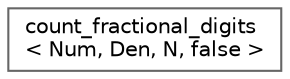 digraph "类继承关系图"
{
 // LATEX_PDF_SIZE
  bgcolor="transparent";
  edge [fontname=Helvetica,fontsize=10,labelfontname=Helvetica,labelfontsize=10];
  node [fontname=Helvetica,fontsize=10,shape=box,height=0.2,width=0.4];
  rankdir="LR";
  Node0 [id="Node000000",label="count_fractional_digits\l\< Num, Den, N, false \>",height=0.2,width=0.4,color="grey40", fillcolor="white", style="filled",URL="$structdetail_1_1count__fractional__digits_3_01_num_00_01_den_00_01_n_00_01false_01_4.html",tooltip=" "];
}
